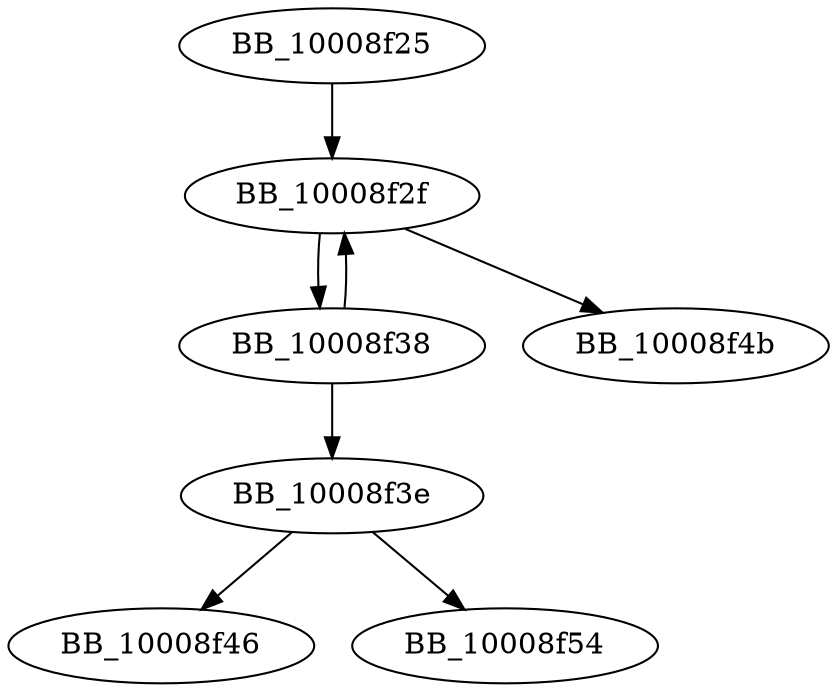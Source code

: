 DiGraph __get_errno_from_oserr{
BB_10008f25->BB_10008f2f
BB_10008f2f->BB_10008f38
BB_10008f2f->BB_10008f4b
BB_10008f38->BB_10008f2f
BB_10008f38->BB_10008f3e
BB_10008f3e->BB_10008f46
BB_10008f3e->BB_10008f54
}
